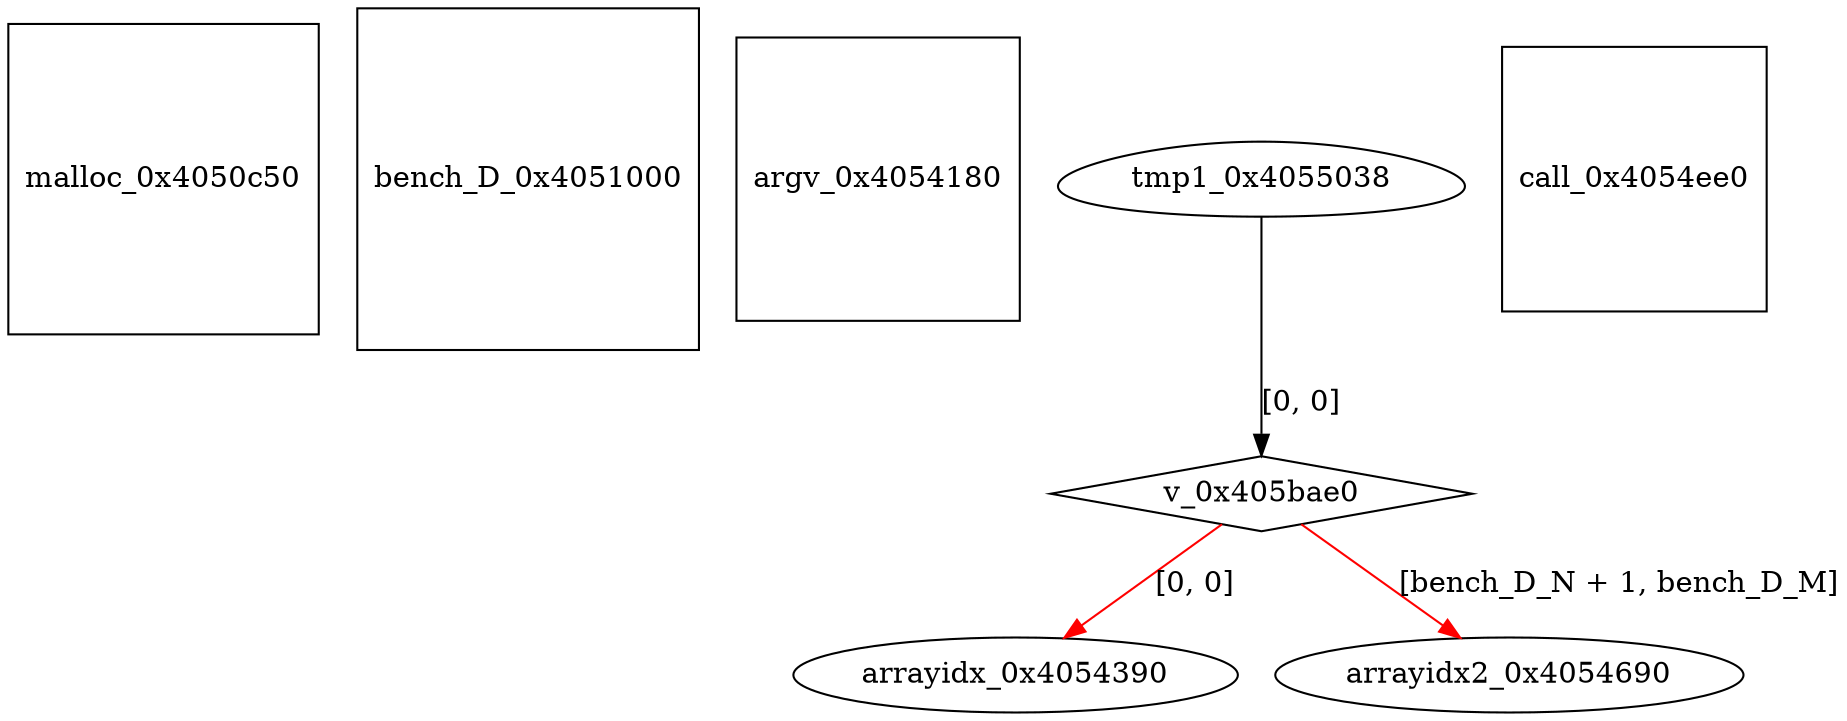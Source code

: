 digraph grafico {
"malloc_0x4050c50" [shape=square];
"bench_D_0x4051000" [shape=square];
"argv_0x4054180" [shape=square];
"arrayidx_0x4054390" [shape=ellipse];
"v_0x405bae0" -> "arrayidx_0x4054390" [label="[0, 0]",color=red];
"arrayidx2_0x4054690" [shape=ellipse];
"v_0x405bae0" -> "arrayidx2_0x4054690" [label="[bench_D_N + 1, bench_D_M]",color=red];
"call_0x4054ee0" [shape=square];
"tmp1_0x4055038" [shape=egg];
"v_0x405bae0" [shape=diamond];
"tmp1_0x4055038" -> "v_0x405bae0" [label="[0, 0]"];
}